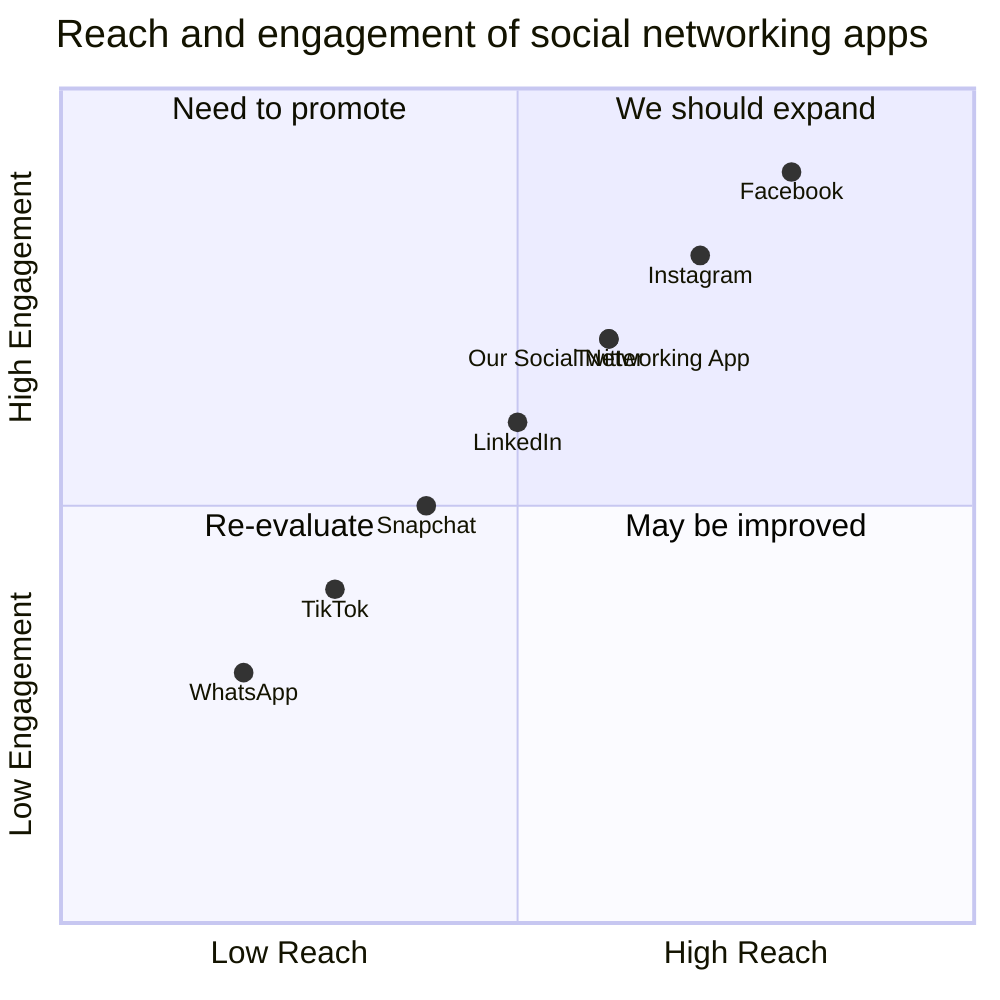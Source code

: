 quadrantChart
    title Reach and engagement of social networking apps
    x-axis Low Reach --> High Reach
    y-axis Low Engagement --> High Engagement
    quadrant-1 We should expand
    quadrant-2 Need to promote
    quadrant-3 Re-evaluate
    quadrant-4 May be improved
    "Facebook": [0.8, 0.9]
    "Instagram": [0.7, 0.8]
    "Twitter": [0.6, 0.7]
    "LinkedIn": [0.5, 0.6]
    "Snapchat": [0.4, 0.5]
    "TikTok": [0.3, 0.4]
    "WhatsApp": [0.2, 0.3]
    "Our Social Networking App": [0.6, 0.7]